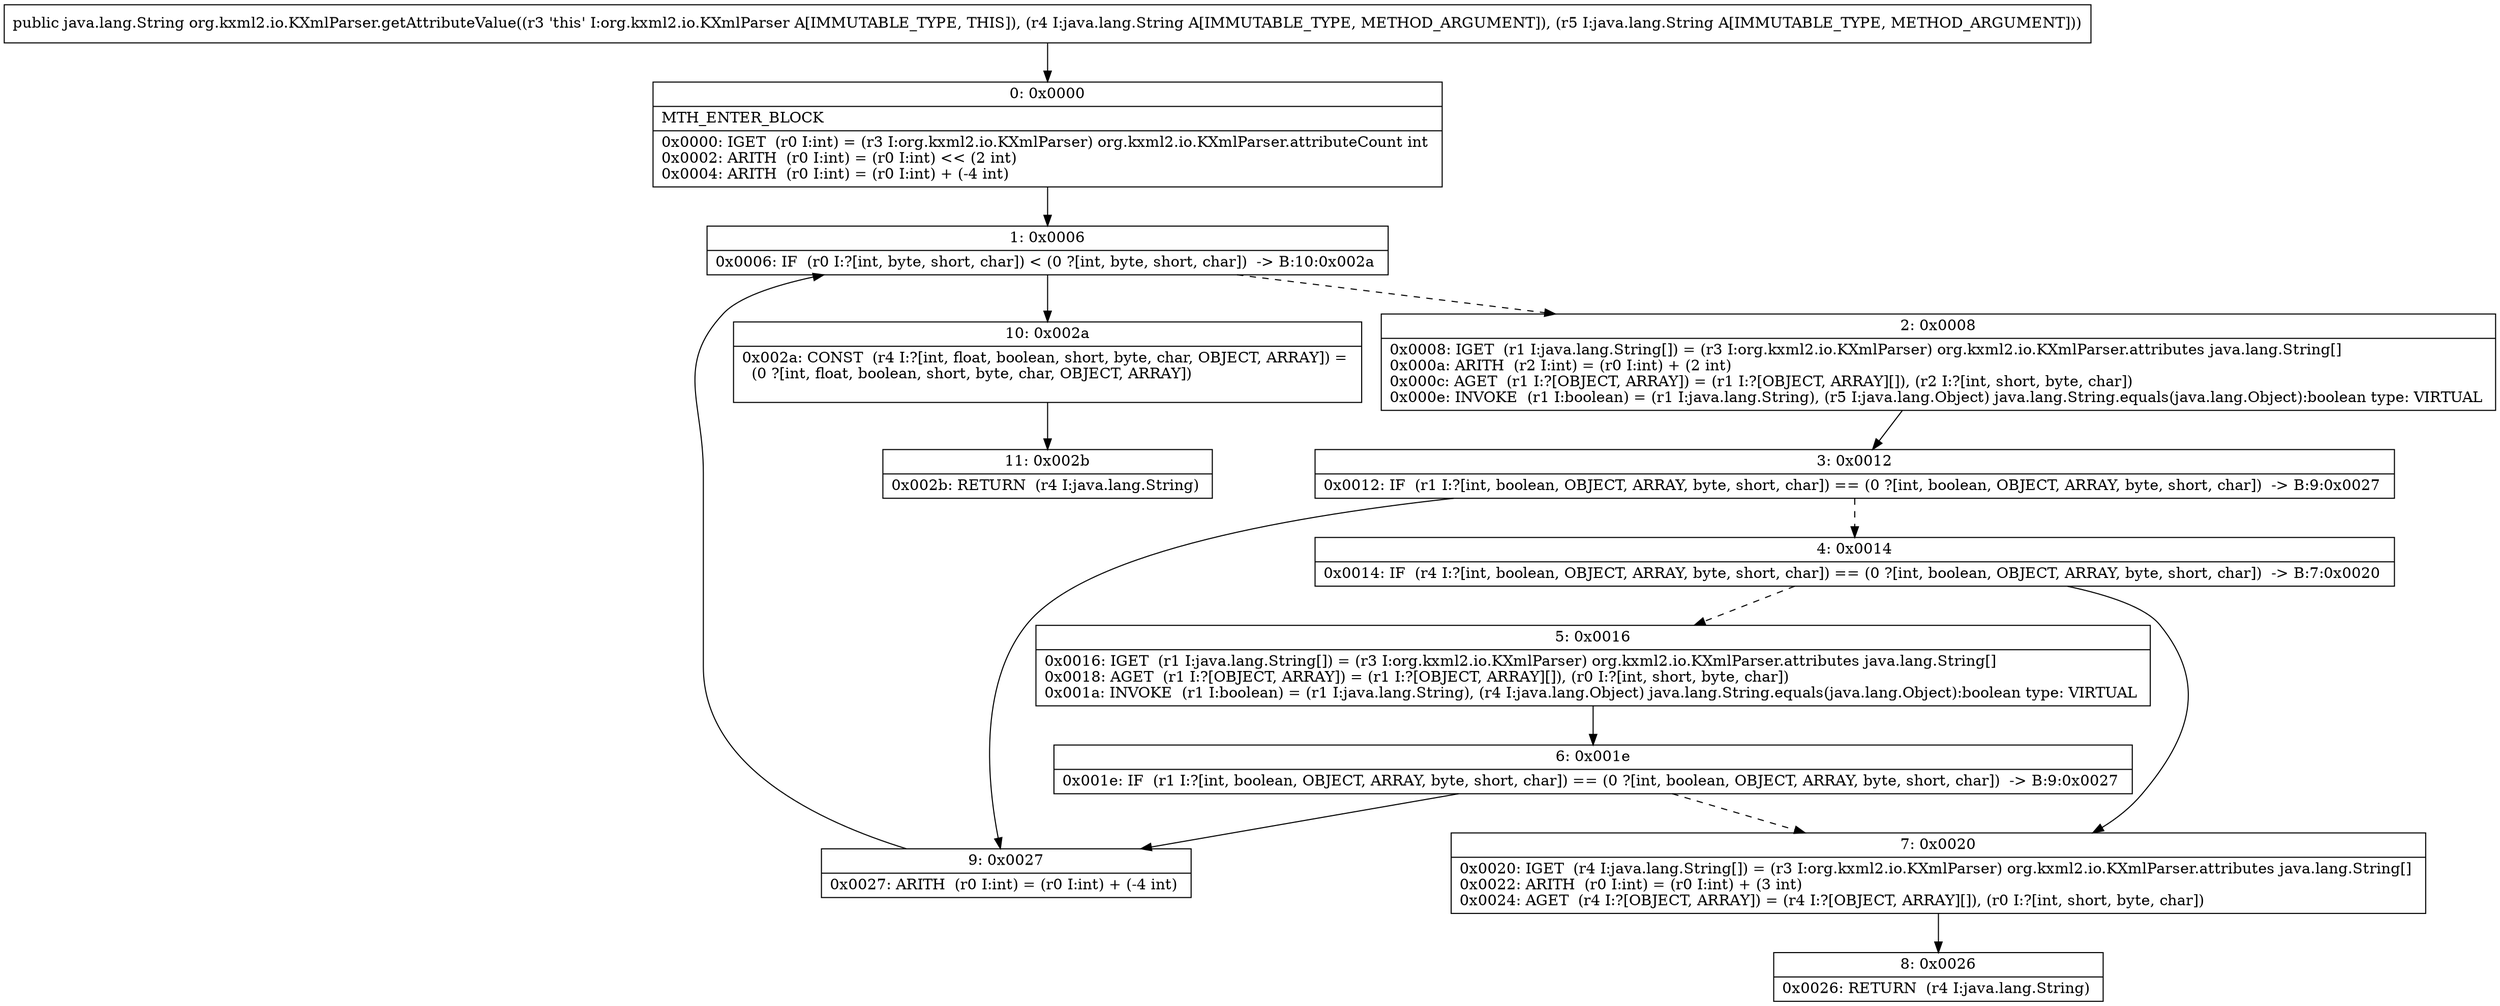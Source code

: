 digraph "CFG fororg.kxml2.io.KXmlParser.getAttributeValue(Ljava\/lang\/String;Ljava\/lang\/String;)Ljava\/lang\/String;" {
Node_0 [shape=record,label="{0\:\ 0x0000|MTH_ENTER_BLOCK\l|0x0000: IGET  (r0 I:int) = (r3 I:org.kxml2.io.KXmlParser) org.kxml2.io.KXmlParser.attributeCount int \l0x0002: ARITH  (r0 I:int) = (r0 I:int) \<\< (2 int) \l0x0004: ARITH  (r0 I:int) = (r0 I:int) + (\-4 int) \l}"];
Node_1 [shape=record,label="{1\:\ 0x0006|0x0006: IF  (r0 I:?[int, byte, short, char]) \< (0 ?[int, byte, short, char])  \-\> B:10:0x002a \l}"];
Node_2 [shape=record,label="{2\:\ 0x0008|0x0008: IGET  (r1 I:java.lang.String[]) = (r3 I:org.kxml2.io.KXmlParser) org.kxml2.io.KXmlParser.attributes java.lang.String[] \l0x000a: ARITH  (r2 I:int) = (r0 I:int) + (2 int) \l0x000c: AGET  (r1 I:?[OBJECT, ARRAY]) = (r1 I:?[OBJECT, ARRAY][]), (r2 I:?[int, short, byte, char]) \l0x000e: INVOKE  (r1 I:boolean) = (r1 I:java.lang.String), (r5 I:java.lang.Object) java.lang.String.equals(java.lang.Object):boolean type: VIRTUAL \l}"];
Node_3 [shape=record,label="{3\:\ 0x0012|0x0012: IF  (r1 I:?[int, boolean, OBJECT, ARRAY, byte, short, char]) == (0 ?[int, boolean, OBJECT, ARRAY, byte, short, char])  \-\> B:9:0x0027 \l}"];
Node_4 [shape=record,label="{4\:\ 0x0014|0x0014: IF  (r4 I:?[int, boolean, OBJECT, ARRAY, byte, short, char]) == (0 ?[int, boolean, OBJECT, ARRAY, byte, short, char])  \-\> B:7:0x0020 \l}"];
Node_5 [shape=record,label="{5\:\ 0x0016|0x0016: IGET  (r1 I:java.lang.String[]) = (r3 I:org.kxml2.io.KXmlParser) org.kxml2.io.KXmlParser.attributes java.lang.String[] \l0x0018: AGET  (r1 I:?[OBJECT, ARRAY]) = (r1 I:?[OBJECT, ARRAY][]), (r0 I:?[int, short, byte, char]) \l0x001a: INVOKE  (r1 I:boolean) = (r1 I:java.lang.String), (r4 I:java.lang.Object) java.lang.String.equals(java.lang.Object):boolean type: VIRTUAL \l}"];
Node_6 [shape=record,label="{6\:\ 0x001e|0x001e: IF  (r1 I:?[int, boolean, OBJECT, ARRAY, byte, short, char]) == (0 ?[int, boolean, OBJECT, ARRAY, byte, short, char])  \-\> B:9:0x0027 \l}"];
Node_7 [shape=record,label="{7\:\ 0x0020|0x0020: IGET  (r4 I:java.lang.String[]) = (r3 I:org.kxml2.io.KXmlParser) org.kxml2.io.KXmlParser.attributes java.lang.String[] \l0x0022: ARITH  (r0 I:int) = (r0 I:int) + (3 int) \l0x0024: AGET  (r4 I:?[OBJECT, ARRAY]) = (r4 I:?[OBJECT, ARRAY][]), (r0 I:?[int, short, byte, char]) \l}"];
Node_8 [shape=record,label="{8\:\ 0x0026|0x0026: RETURN  (r4 I:java.lang.String) \l}"];
Node_9 [shape=record,label="{9\:\ 0x0027|0x0027: ARITH  (r0 I:int) = (r0 I:int) + (\-4 int) \l}"];
Node_10 [shape=record,label="{10\:\ 0x002a|0x002a: CONST  (r4 I:?[int, float, boolean, short, byte, char, OBJECT, ARRAY]) = \l  (0 ?[int, float, boolean, short, byte, char, OBJECT, ARRAY])\l \l}"];
Node_11 [shape=record,label="{11\:\ 0x002b|0x002b: RETURN  (r4 I:java.lang.String) \l}"];
MethodNode[shape=record,label="{public java.lang.String org.kxml2.io.KXmlParser.getAttributeValue((r3 'this' I:org.kxml2.io.KXmlParser A[IMMUTABLE_TYPE, THIS]), (r4 I:java.lang.String A[IMMUTABLE_TYPE, METHOD_ARGUMENT]), (r5 I:java.lang.String A[IMMUTABLE_TYPE, METHOD_ARGUMENT])) }"];
MethodNode -> Node_0;
Node_0 -> Node_1;
Node_1 -> Node_2[style=dashed];
Node_1 -> Node_10;
Node_2 -> Node_3;
Node_3 -> Node_4[style=dashed];
Node_3 -> Node_9;
Node_4 -> Node_5[style=dashed];
Node_4 -> Node_7;
Node_5 -> Node_6;
Node_6 -> Node_7[style=dashed];
Node_6 -> Node_9;
Node_7 -> Node_8;
Node_9 -> Node_1;
Node_10 -> Node_11;
}

